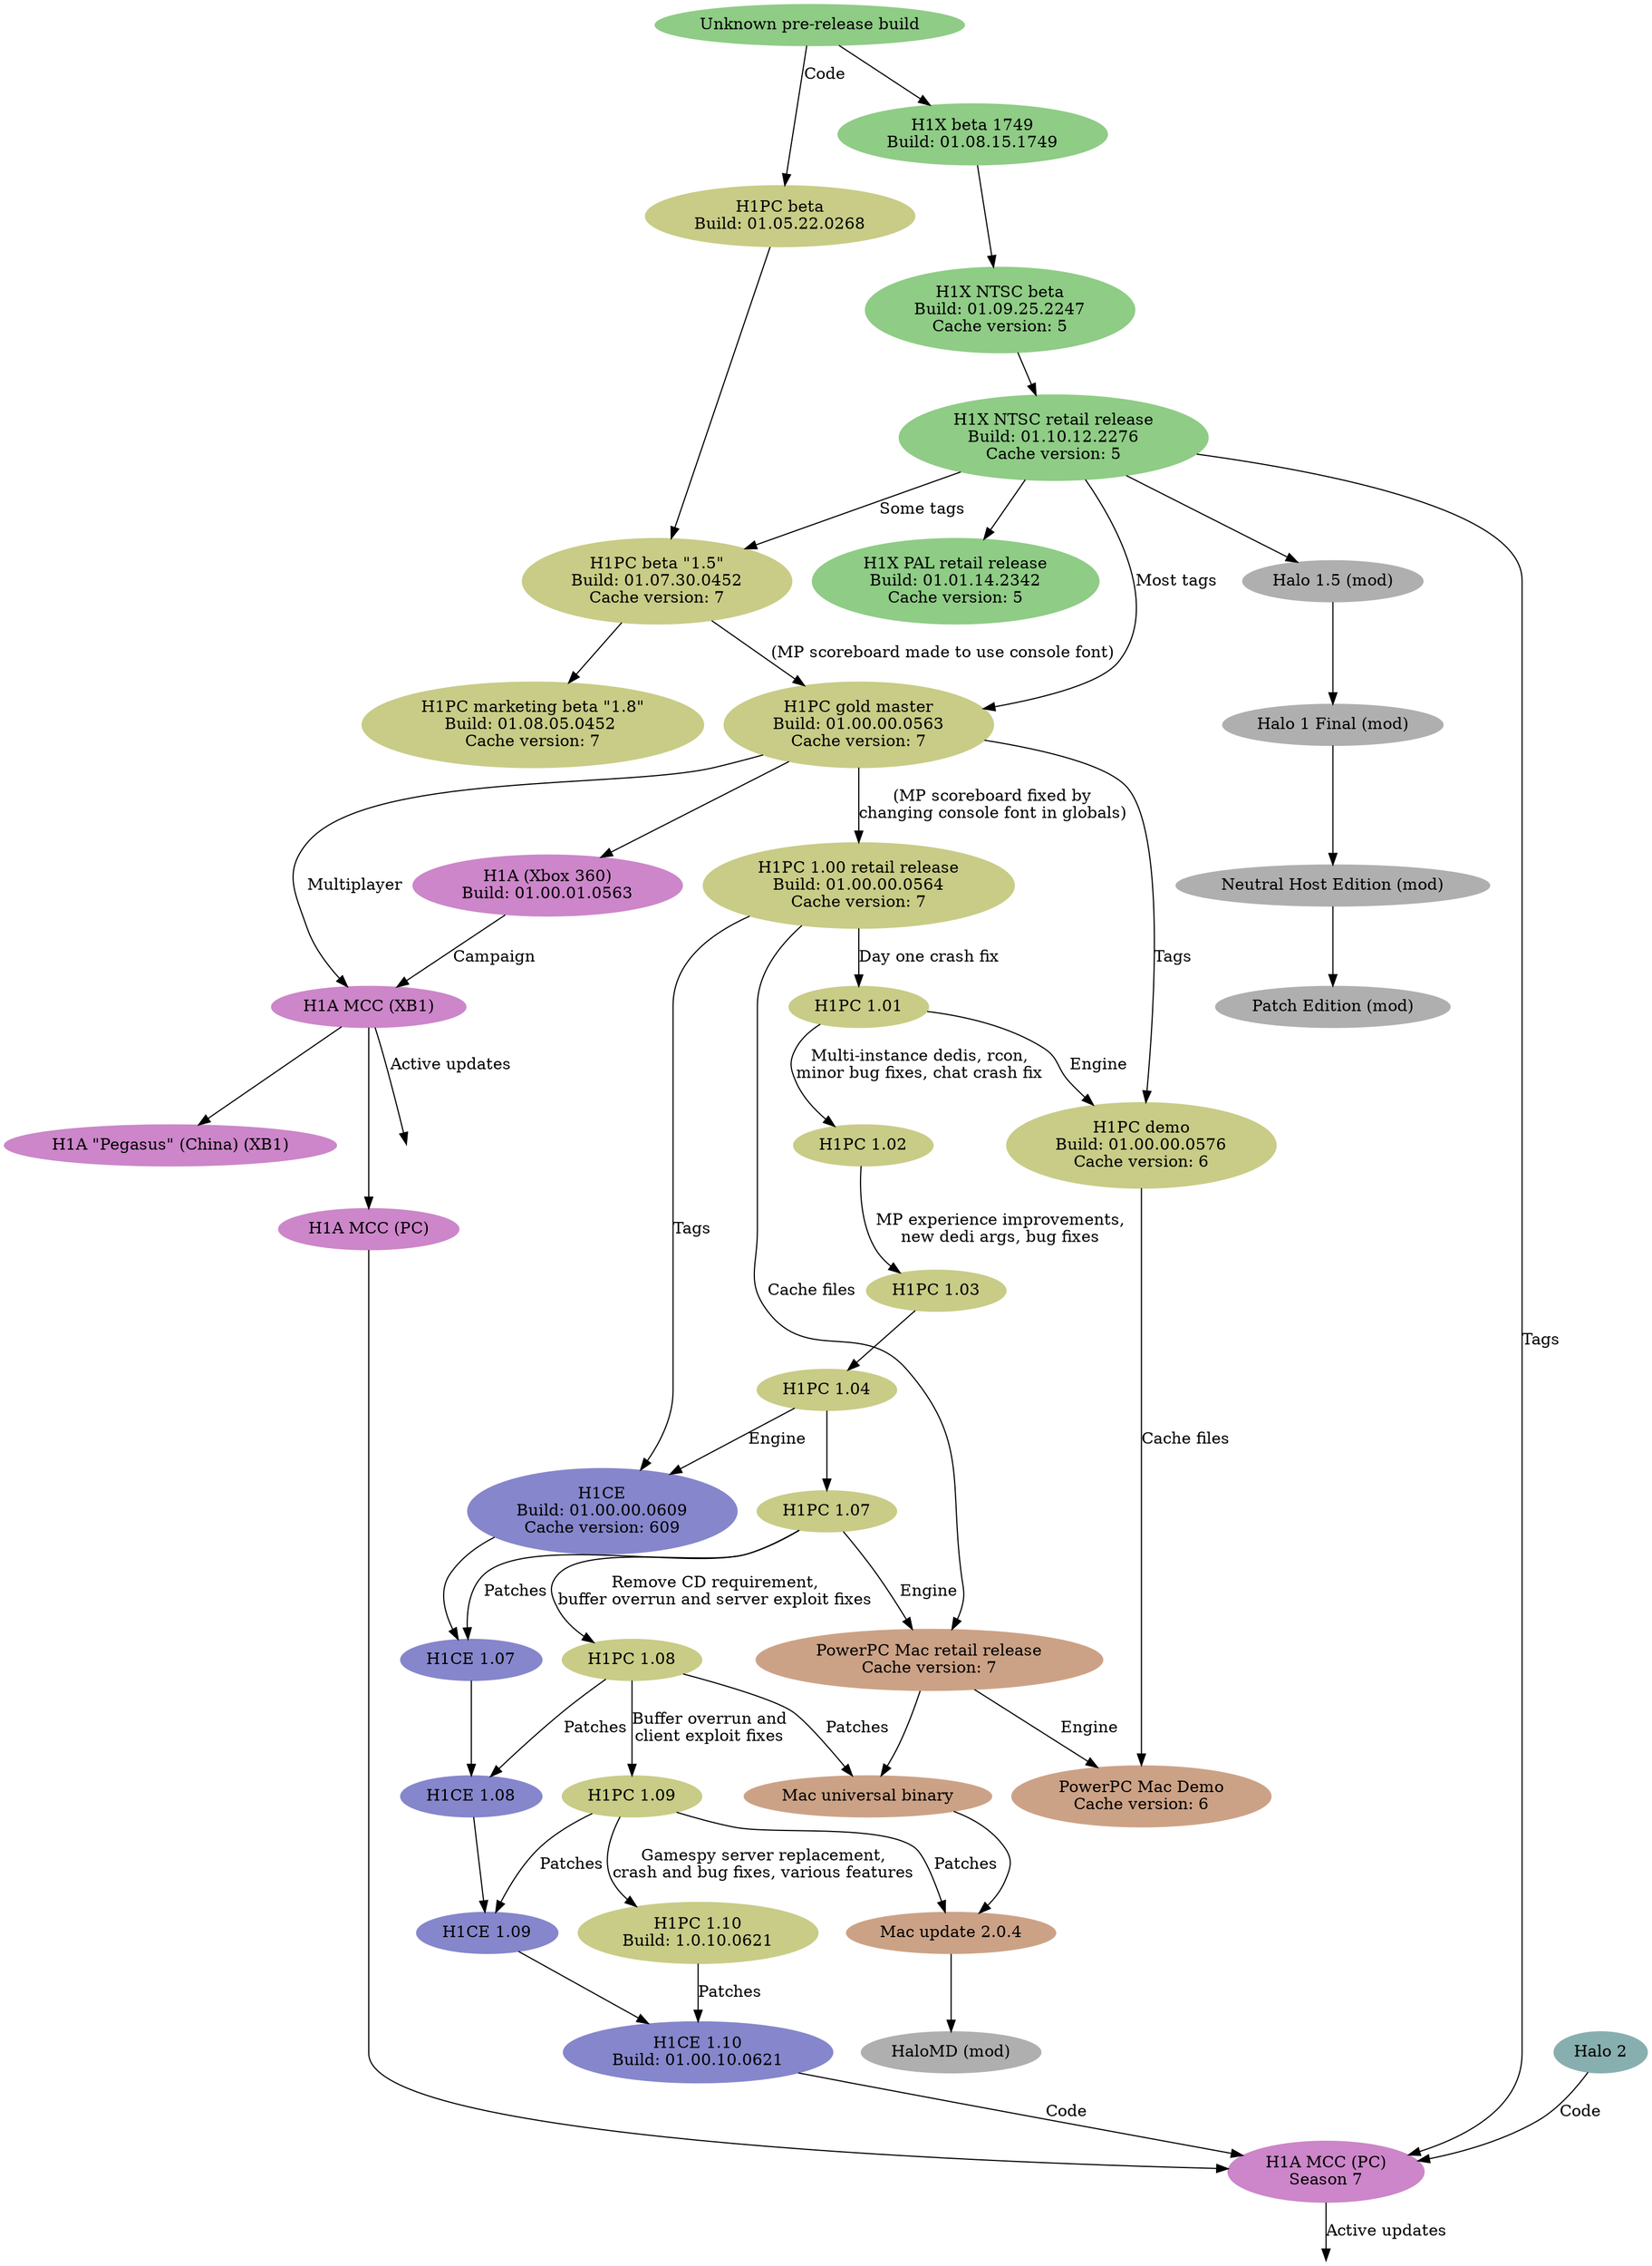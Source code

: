 digraph G {
  subgraph h1x {
    node [style=filled color="#8fcc86"]
    h1x_pre [label="Unknown pre-release build"]
    h1x_1749 [label="H1X beta 1749\nBuild: 01.08.15.1749"]
    h1x_ntsc_beta [label="H1X NTSC beta\nBuild: 01.09.25.2247\nCache version: 5"]
    h1x_ntsc_retail [label="H1X NTSC retail release\nBuild: 01.10.12.2276\nCache version: 5"]
    h1x_pal_retail [label="H1X PAL retail release\nBuild: 01.01.14.2342\nCache version: 5"]
  }

  #mods
  node [style=filled color="#afafaf"];
  h15 [label="Halo 1.5 (mod)"];
  h1final [label="Halo 1 Final (mod)"];
  nhe [label="Neutral Host Edition (mod)"];
  pe [label="Patch Edition (mod)"];
  halomd [label="HaloMD (mod)"];

  subgraph h1pc {
    node [style=filled color="#c8cc86"];
    pc_beta1 [label="H1PC beta\nBuild: 01.05.22.0268"];
    pc_beta2 [label="H1PC beta \"1.5\"\nBuild: 01.07.30.0452\nCache version: 7"];
    pc_beta3 [label="H1PC marketing beta \"1.8\"\nBuild: 01.08.05.0452 \nCache version: 7"];
    pc_gold [label="H1PC gold master\nBuild: 01.00.00.0563\nCache version: 7"];
    pc_100 [label="H1PC 1.00 retail release\nBuild: 01.00.00.0564\nCache version: 7"];
    pc_101 [label="H1PC 1.01"];
    pc_102 [label="H1PC 1.02"];
    pc_103 [label="H1PC 1.03"];
    pc_104 [label="H1PC 1.04"];
    pc_107 [label="H1PC 1.07"];
    pc_108 [label="H1PC 1.08"];
    pc_109 [label="H1PC 1.09"];
    pc_110 [label="H1PC 1.10\nBuild: 1.0.10.0621"];
    pc_demo [label="H1PC demo\nBuild: 01.00.00.0576\nCache version: 6"];
  }

  subgraph mac {
    node [style=filled color="#cca286"];
    mac_retail [label="PowerPC Mac retail release\nCache version: 7"];
    mac_universal [label="Mac universal binary"];
    mac_204 [label="Mac update 2.0.4"];
    mac_demo [label="PowerPC Mac Demo\nCache version: 6"];
  }

  subgraph h1ce {
    node [style=filled color="#8686cc"];
    h1ce_100 [label="H1CE\nBuild: 01.00.00.0609\nCache version: 609"];
    h1ce_107 [label="H1CE 1.07"];
    h1ce_108 [label="H1CE 1.08"];
    h1ce_109 [label="H1CE 1.09"];
    h1ce_110 [label="H1CE 1.10\nBuild: 01.00.10.0621"];
  }

  subgraph h1a {
    node [style=filled color="#cc86c9"];
    h1a_360 [label="H1A (Xbox 360)\nBuild: 01.00.01.0563"];
    h1a_xbone [label="H1A MCC (XB1)"];
    h1a_xbone_china [label="H1A \"Pegasus\" (China) (XB1)"];
    h1a_pc [label="H1A MCC (PC)"];
    h1a_pc_s7 [label="H1A MCC (PC)\nSeason 7"];
    h1a_pc_live [label="", fixedsize="false", width=0, height=0, shape=none];
    h1a_xbone_live [label="", fixedsize="false", width=0, height=0, shape=none];
  }



  #other games
  node [style=filled color="#88afaf"];
  h2 [label="Halo 2"];

  h1x_pre -> h1x_1749;
  h1x_1749 -> h1x_ntsc_beta;
  h1x_ntsc_beta -> h1x_ntsc_retail;
  h1x_ntsc_retail -> h1x_pal_retail;

  # gearbox pc line
  h1x_pre -> pc_beta1 [label="Code"];
  pc_beta1 -> pc_beta2;
  h1x_ntsc_retail -> pc_beta2 [label="Some tags"];
  pc_beta2 -> pc_beta3;
  pc_beta2 -> pc_gold [label="(MP scoreboard made to use console font)"];
  h1x_ntsc_retail -> pc_gold [label="Most tags"];
  pc_gold -> pc_100 [label="(MP scoreboard fixed by\nchanging console font in globals)"];
  pc_100 -> pc_101 [label="Day one crash fix"];
  pc_101 -> pc_102 [label="Multi-instance dedis, rcon,\nminor bug fixes, chat crash fix"];
  pc_102 -> pc_103 [label="MP experience improvements,\nnew dedi args, bug fixes"];
  pc_103 -> pc_104;
  pc_104 -> pc_107;
  pc_107 -> pc_108 [label="Remove CD requirement,\nbuffer overrun and server exploit fixes"];
  pc_108 -> pc_109 [label="Buffer overrun and\nclient exploit fixes"];
  pc_109 -> pc_110 [label="Gamespy server replacement,\ncrash and bug fixes, various features"];
  pc_gold -> pc_demo [label="Tags"];
  pc_101 -> pc_demo [label="Engine"];

  # custom edition line
  pc_104 -> h1ce_100 [label="Engine"];
  pc_100 -> h1ce_100 [label="Tags"];
  h1ce_100 -> h1ce_107;
  pc_107 -> h1ce_107 [label="Patches"];
  h1ce_107 -> h1ce_108;
  pc_108 -> h1ce_108 [label="Patches"];
  h1ce_108 -> h1ce_109;
  pc_109 -> h1ce_109 [label="Patches"];
  h1ce_109 -> h1ce_110;
  pc_110 -> h1ce_110 [label="Patches"];

  # mac
  pc_demo -> mac_demo [label="Cache files"];
  pc_100 -> mac_retail [label="Cache files"];
  pc_107 -> mac_retail [label="Engine"];
  mac_retail -> mac_demo [label="Engine"];
  mac_retail -> mac_universal;
  pc_108 -> mac_universal [label="Patches"];
  mac_universal -> mac_204;
  pc_109 -> mac_204 [label="Patches"];

  # mods
  h1x_ntsc_retail -> h15;
  h15 -> h1final;
  h1final -> nhe;
  nhe -> pe;
  mac_204 -> halomd;

  # h1a and mcc
  pc_gold -> h1a_360;
  h1a_360 -> h1a_xbone [label="Campaign"];
  pc_gold -> h1a_xbone [label="Multiplayer"];
  h1a_xbone -> h1a_pc;
  h1a_xbone -> h1a_xbone_live [label="Active updates"];
  h1a_xbone -> h1a_xbone_china;
  h1a_pc -> h1a_pc_s7;
  h1ce_110 -> h1a_pc_s7 [label="Code"];
  h1x_ntsc_retail -> h1a_pc_s7 [label="Tags"];
  h2 -> h1a_pc_s7 [label="Code"];
  h1a_pc_s7 -> h1a_pc_live [label="Active updates"];
}
